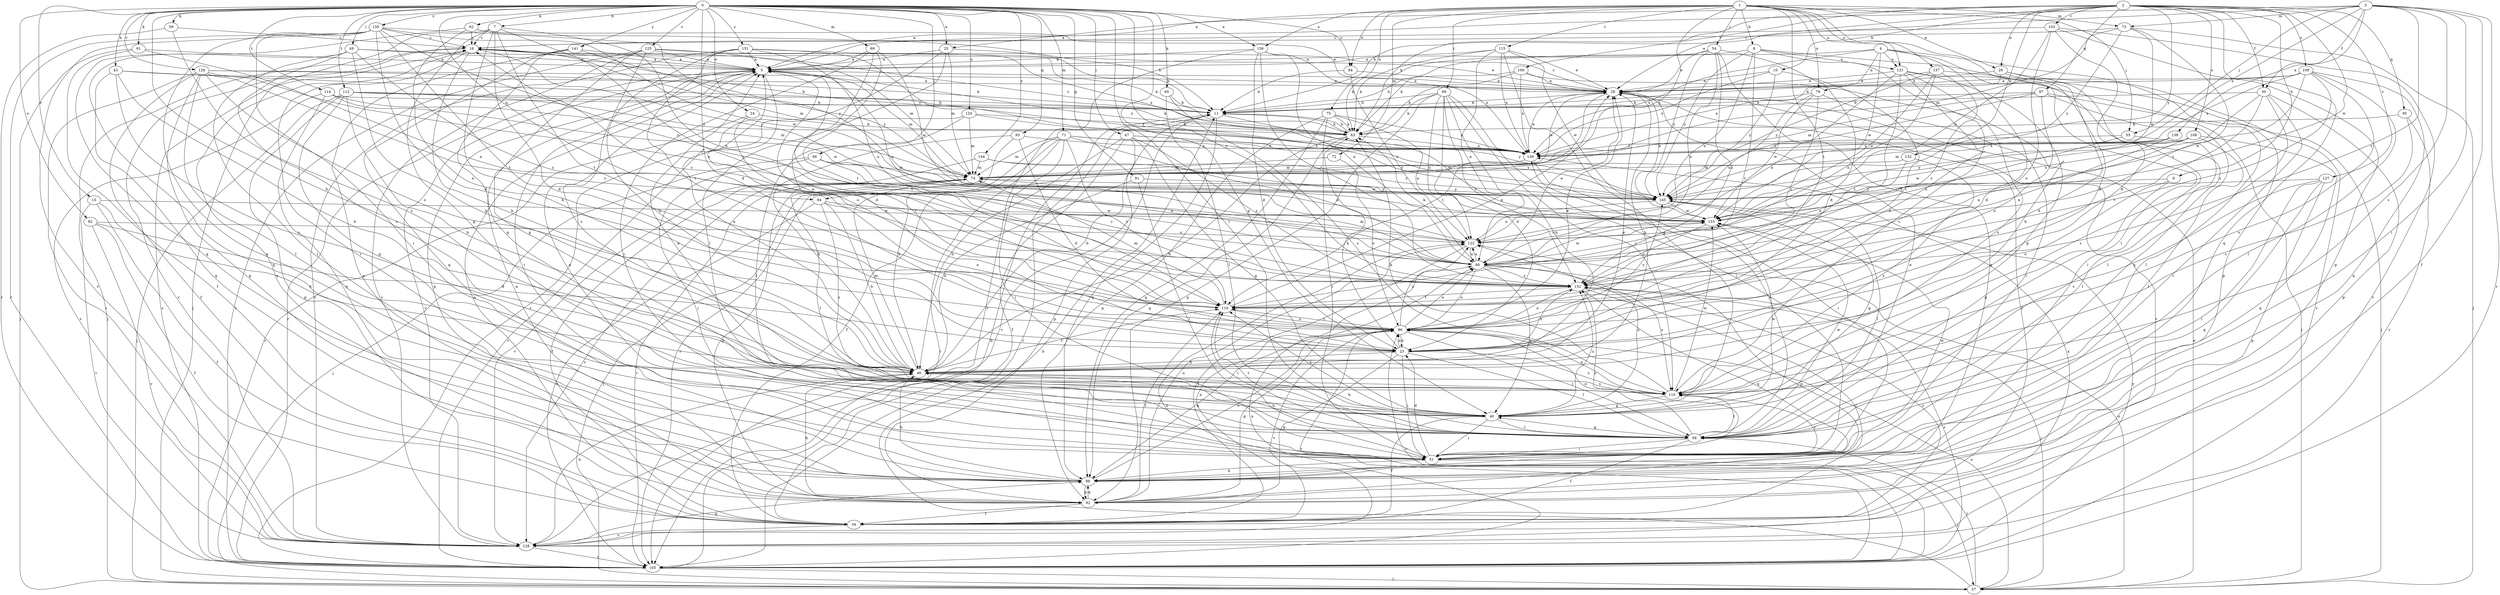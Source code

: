 strict digraph  {
0;
1;
2;
3;
4;
5;
7;
8;
9;
10;
11;
15;
16;
23;
24;
25;
26;
28;
30;
34;
40;
43;
46;
47;
49;
51;
54;
55;
57;
59;
60;
61;
62;
63;
66;
68;
69;
71;
72;
73;
74;
75;
79;
80;
82;
84;
86;
91;
92;
93;
94;
95;
97;
98;
99;
100;
103;
105;
108;
109;
110;
112;
114;
115;
116;
120;
121;
122;
125;
126;
127;
128;
132;
133;
136;
137;
138;
139;
141;
144;
145;
150;
151;
152;
0 -> 7  [label=b];
0 -> 15  [label=c];
0 -> 23  [label=d];
0 -> 24  [label=e];
0 -> 25  [label=e];
0 -> 40  [label=g];
0 -> 43  [label=h];
0 -> 46  [label=h];
0 -> 47  [label=i];
0 -> 49  [label=i];
0 -> 59  [label=k];
0 -> 60  [label=k];
0 -> 61  [label=k];
0 -> 62  [label=k];
0 -> 66  [label=l];
0 -> 68  [label=l];
0 -> 69  [label=m];
0 -> 71  [label=m];
0 -> 82  [label=o];
0 -> 84  [label=o];
0 -> 91  [label=p];
0 -> 93  [label=q];
0 -> 94  [label=q];
0 -> 112  [label=t];
0 -> 114  [label=t];
0 -> 120  [label=u];
0 -> 125  [label=v];
0 -> 126  [label=v];
0 -> 136  [label=x];
0 -> 141  [label=y];
0 -> 144  [label=y];
0 -> 150  [label=z];
0 -> 151  [label=z];
0 -> 152  [label=z];
1 -> 8  [label=b];
1 -> 25  [label=e];
1 -> 26  [label=e];
1 -> 46  [label=h];
1 -> 54  [label=j];
1 -> 55  [label=j];
1 -> 72  [label=m];
1 -> 73  [label=m];
1 -> 75  [label=n];
1 -> 79  [label=n];
1 -> 84  [label=o];
1 -> 94  [label=q];
1 -> 99  [label=r];
1 -> 115  [label=t];
1 -> 116  [label=t];
1 -> 121  [label=u];
1 -> 136  [label=x];
1 -> 137  [label=x];
2 -> 5  [label=a];
2 -> 9  [label=b];
2 -> 10  [label=b];
2 -> 26  [label=e];
2 -> 28  [label=e];
2 -> 30  [label=f];
2 -> 63  [label=k];
2 -> 95  [label=q];
2 -> 97  [label=q];
2 -> 98  [label=q];
2 -> 100  [label=r];
2 -> 103  [label=r];
2 -> 108  [label=s];
2 -> 109  [label=s];
2 -> 127  [label=v];
2 -> 132  [label=w];
2 -> 133  [label=w];
2 -> 145  [label=y];
3 -> 5  [label=a];
3 -> 11  [label=b];
3 -> 30  [label=f];
3 -> 34  [label=f];
3 -> 51  [label=i];
3 -> 55  [label=j];
3 -> 73  [label=m];
3 -> 105  [label=r];
3 -> 110  [label=s];
3 -> 138  [label=x];
3 -> 139  [label=x];
3 -> 152  [label=z];
4 -> 23  [label=d];
4 -> 63  [label=k];
4 -> 68  [label=l];
4 -> 79  [label=n];
4 -> 92  [label=p];
4 -> 121  [label=u];
4 -> 133  [label=w];
4 -> 139  [label=x];
5 -> 28  [label=e];
5 -> 51  [label=i];
5 -> 74  [label=m];
5 -> 86  [label=o];
5 -> 92  [label=p];
5 -> 105  [label=r];
5 -> 116  [label=t];
5 -> 128  [label=v];
5 -> 139  [label=x];
7 -> 16  [label=c];
7 -> 23  [label=d];
7 -> 40  [label=g];
7 -> 46  [label=h];
7 -> 57  [label=j];
7 -> 80  [label=n];
7 -> 116  [label=t];
7 -> 152  [label=z];
8 -> 63  [label=k];
8 -> 98  [label=q];
8 -> 110  [label=s];
8 -> 116  [label=t];
8 -> 121  [label=u];
8 -> 122  [label=u];
8 -> 145  [label=y];
9 -> 40  [label=g];
9 -> 86  [label=o];
9 -> 145  [label=y];
10 -> 28  [label=e];
10 -> 116  [label=t];
10 -> 139  [label=x];
10 -> 145  [label=y];
11 -> 63  [label=k];
11 -> 98  [label=q];
11 -> 105  [label=r];
11 -> 128  [label=v];
11 -> 133  [label=w];
15 -> 34  [label=f];
15 -> 46  [label=h];
15 -> 128  [label=v];
15 -> 133  [label=w];
16 -> 5  [label=a];
16 -> 46  [label=h];
16 -> 51  [label=i];
16 -> 57  [label=j];
16 -> 74  [label=m];
16 -> 128  [label=v];
16 -> 145  [label=y];
23 -> 46  [label=h];
23 -> 51  [label=i];
23 -> 63  [label=k];
23 -> 68  [label=l];
23 -> 86  [label=o];
23 -> 92  [label=p];
23 -> 110  [label=s];
23 -> 152  [label=z];
24 -> 63  [label=k];
24 -> 105  [label=r];
24 -> 116  [label=t];
25 -> 5  [label=a];
25 -> 11  [label=b];
25 -> 68  [label=l];
25 -> 74  [label=m];
25 -> 105  [label=r];
26 -> 23  [label=d];
26 -> 28  [label=e];
26 -> 51  [label=i];
26 -> 128  [label=v];
26 -> 139  [label=x];
28 -> 11  [label=b];
28 -> 16  [label=c];
28 -> 34  [label=f];
28 -> 46  [label=h];
28 -> 116  [label=t];
28 -> 128  [label=v];
30 -> 11  [label=b];
30 -> 51  [label=i];
30 -> 68  [label=l];
30 -> 92  [label=p];
30 -> 116  [label=t];
30 -> 122  [label=u];
34 -> 5  [label=a];
34 -> 80  [label=n];
34 -> 128  [label=v];
34 -> 152  [label=z];
40 -> 5  [label=a];
40 -> 34  [label=f];
40 -> 46  [label=h];
40 -> 51  [label=i];
40 -> 68  [label=l];
40 -> 116  [label=t];
40 -> 122  [label=u];
40 -> 133  [label=w];
40 -> 152  [label=z];
43 -> 11  [label=b];
43 -> 28  [label=e];
43 -> 46  [label=h];
43 -> 98  [label=q];
43 -> 110  [label=s];
46 -> 5  [label=a];
46 -> 11  [label=b];
46 -> 28  [label=e];
46 -> 74  [label=m];
46 -> 110  [label=s];
46 -> 116  [label=t];
47 -> 34  [label=f];
47 -> 40  [label=g];
47 -> 46  [label=h];
47 -> 92  [label=p];
47 -> 139  [label=x];
47 -> 145  [label=y];
47 -> 152  [label=z];
49 -> 5  [label=a];
49 -> 28  [label=e];
49 -> 46  [label=h];
49 -> 51  [label=i];
49 -> 98  [label=q];
49 -> 110  [label=s];
49 -> 152  [label=z];
51 -> 5  [label=a];
51 -> 23  [label=d];
51 -> 57  [label=j];
51 -> 98  [label=q];
51 -> 110  [label=s];
51 -> 133  [label=w];
51 -> 152  [label=z];
54 -> 5  [label=a];
54 -> 23  [label=d];
54 -> 28  [label=e];
54 -> 80  [label=n];
54 -> 98  [label=q];
54 -> 145  [label=y];
54 -> 152  [label=z];
55 -> 68  [label=l];
55 -> 122  [label=u];
55 -> 139  [label=x];
57 -> 11  [label=b];
57 -> 28  [label=e];
57 -> 68  [label=l];
57 -> 86  [label=o];
57 -> 122  [label=u];
59 -> 16  [label=c];
59 -> 105  [label=r];
59 -> 110  [label=s];
60 -> 11  [label=b];
60 -> 68  [label=l];
60 -> 110  [label=s];
61 -> 5  [label=a];
61 -> 34  [label=f];
61 -> 57  [label=j];
61 -> 80  [label=n];
62 -> 11  [label=b];
62 -> 16  [label=c];
62 -> 28  [label=e];
62 -> 86  [label=o];
62 -> 98  [label=q];
63 -> 11  [label=b];
63 -> 16  [label=c];
63 -> 46  [label=h];
63 -> 98  [label=q];
63 -> 139  [label=x];
66 -> 51  [label=i];
66 -> 57  [label=j];
66 -> 74  [label=m];
66 -> 80  [label=n];
66 -> 152  [label=z];
68 -> 28  [label=e];
68 -> 34  [label=f];
68 -> 40  [label=g];
68 -> 46  [label=h];
68 -> 51  [label=i];
68 -> 86  [label=o];
68 -> 116  [label=t];
68 -> 133  [label=w];
68 -> 139  [label=x];
69 -> 5  [label=a];
69 -> 23  [label=d];
69 -> 51  [label=i];
69 -> 116  [label=t];
69 -> 133  [label=w];
71 -> 34  [label=f];
71 -> 46  [label=h];
71 -> 51  [label=i];
71 -> 74  [label=m];
71 -> 80  [label=n];
71 -> 105  [label=r];
71 -> 116  [label=t];
71 -> 139  [label=x];
71 -> 145  [label=y];
72 -> 74  [label=m];
72 -> 86  [label=o];
73 -> 16  [label=c];
73 -> 57  [label=j];
73 -> 74  [label=m];
73 -> 133  [label=w];
73 -> 145  [label=y];
73 -> 152  [label=z];
74 -> 28  [label=e];
74 -> 34  [label=f];
74 -> 57  [label=j];
74 -> 68  [label=l];
74 -> 92  [label=p];
74 -> 105  [label=r];
74 -> 128  [label=v];
74 -> 145  [label=y];
75 -> 51  [label=i];
75 -> 63  [label=k];
75 -> 92  [label=p];
75 -> 98  [label=q];
75 -> 122  [label=u];
75 -> 139  [label=x];
79 -> 11  [label=b];
79 -> 51  [label=i];
79 -> 122  [label=u];
79 -> 133  [label=w];
79 -> 152  [label=z];
80 -> 28  [label=e];
80 -> 40  [label=g];
80 -> 63  [label=k];
80 -> 74  [label=m];
80 -> 86  [label=o];
80 -> 92  [label=p];
80 -> 110  [label=s];
80 -> 122  [label=u];
80 -> 133  [label=w];
80 -> 152  [label=z];
82 -> 23  [label=d];
82 -> 34  [label=f];
82 -> 122  [label=u];
82 -> 128  [label=v];
84 -> 11  [label=b];
84 -> 28  [label=e];
84 -> 122  [label=u];
86 -> 23  [label=d];
86 -> 28  [label=e];
86 -> 68  [label=l];
86 -> 80  [label=n];
86 -> 92  [label=p];
86 -> 98  [label=q];
86 -> 105  [label=r];
86 -> 116  [label=t];
86 -> 122  [label=u];
86 -> 128  [label=v];
86 -> 145  [label=y];
91 -> 46  [label=h];
91 -> 51  [label=i];
91 -> 145  [label=y];
92 -> 5  [label=a];
92 -> 16  [label=c];
92 -> 34  [label=f];
92 -> 46  [label=h];
92 -> 98  [label=q];
92 -> 116  [label=t];
92 -> 122  [label=u];
93 -> 23  [label=d];
93 -> 46  [label=h];
93 -> 105  [label=r];
93 -> 139  [label=x];
94 -> 46  [label=h];
94 -> 86  [label=o];
94 -> 105  [label=r];
94 -> 110  [label=s];
94 -> 133  [label=w];
95 -> 63  [label=k];
95 -> 110  [label=s];
95 -> 128  [label=v];
97 -> 11  [label=b];
97 -> 68  [label=l];
97 -> 74  [label=m];
97 -> 86  [label=o];
97 -> 110  [label=s];
97 -> 145  [label=y];
98 -> 46  [label=h];
98 -> 86  [label=o];
98 -> 92  [label=p];
99 -> 11  [label=b];
99 -> 23  [label=d];
99 -> 46  [label=h];
99 -> 51  [label=i];
99 -> 63  [label=k];
99 -> 92  [label=p];
99 -> 110  [label=s];
99 -> 122  [label=u];
99 -> 152  [label=z];
100 -> 11  [label=b];
100 -> 28  [label=e];
100 -> 46  [label=h];
100 -> 63  [label=k];
100 -> 139  [label=x];
103 -> 16  [label=c];
103 -> 23  [label=d];
103 -> 86  [label=o];
103 -> 92  [label=p];
103 -> 105  [label=r];
103 -> 133  [label=w];
105 -> 11  [label=b];
105 -> 16  [label=c];
105 -> 57  [label=j];
105 -> 80  [label=n];
105 -> 86  [label=o];
105 -> 122  [label=u];
105 -> 145  [label=y];
105 -> 152  [label=z];
108 -> 68  [label=l];
108 -> 80  [label=n];
108 -> 98  [label=q];
108 -> 133  [label=w];
108 -> 139  [label=x];
108 -> 145  [label=y];
109 -> 11  [label=b];
109 -> 28  [label=e];
109 -> 68  [label=l];
109 -> 98  [label=q];
109 -> 110  [label=s];
109 -> 133  [label=w];
109 -> 139  [label=x];
109 -> 152  [label=z];
110 -> 40  [label=g];
110 -> 63  [label=k];
110 -> 68  [label=l];
110 -> 86  [label=o];
110 -> 133  [label=w];
112 -> 11  [label=b];
112 -> 40  [label=g];
112 -> 46  [label=h];
112 -> 57  [label=j];
112 -> 63  [label=k];
112 -> 92  [label=p];
112 -> 139  [label=x];
114 -> 11  [label=b];
114 -> 74  [label=m];
114 -> 98  [label=q];
114 -> 128  [label=v];
114 -> 133  [label=w];
115 -> 5  [label=a];
115 -> 28  [label=e];
115 -> 40  [label=g];
115 -> 63  [label=k];
115 -> 80  [label=n];
115 -> 133  [label=w];
115 -> 139  [label=x];
116 -> 5  [label=a];
116 -> 28  [label=e];
116 -> 68  [label=l];
116 -> 74  [label=m];
116 -> 86  [label=o];
120 -> 63  [label=k];
120 -> 68  [label=l];
120 -> 74  [label=m];
120 -> 105  [label=r];
120 -> 145  [label=y];
121 -> 23  [label=d];
121 -> 28  [label=e];
121 -> 40  [label=g];
121 -> 57  [label=j];
121 -> 80  [label=n];
121 -> 110  [label=s];
121 -> 116  [label=t];
122 -> 5  [label=a];
122 -> 34  [label=f];
122 -> 80  [label=n];
125 -> 5  [label=a];
125 -> 40  [label=g];
125 -> 63  [label=k];
125 -> 74  [label=m];
125 -> 105  [label=r];
125 -> 110  [label=s];
125 -> 128  [label=v];
126 -> 11  [label=b];
126 -> 28  [label=e];
126 -> 34  [label=f];
126 -> 68  [label=l];
126 -> 86  [label=o];
126 -> 98  [label=q];
126 -> 122  [label=u];
126 -> 128  [label=v];
126 -> 152  [label=z];
127 -> 51  [label=i];
127 -> 92  [label=p];
127 -> 98  [label=q];
127 -> 110  [label=s];
127 -> 145  [label=y];
128 -> 46  [label=h];
128 -> 98  [label=q];
128 -> 105  [label=r];
128 -> 139  [label=x];
132 -> 74  [label=m];
132 -> 80  [label=n];
132 -> 110  [label=s];
133 -> 122  [label=u];
133 -> 152  [label=z];
136 -> 5  [label=a];
136 -> 23  [label=d];
136 -> 80  [label=n];
136 -> 105  [label=r];
136 -> 139  [label=x];
136 -> 152  [label=z];
137 -> 28  [label=e];
137 -> 57  [label=j];
137 -> 80  [label=n];
137 -> 133  [label=w];
137 -> 145  [label=y];
137 -> 152  [label=z];
138 -> 74  [label=m];
138 -> 80  [label=n];
138 -> 139  [label=x];
139 -> 16  [label=c];
139 -> 28  [label=e];
139 -> 51  [label=i];
139 -> 74  [label=m];
141 -> 5  [label=a];
141 -> 40  [label=g];
141 -> 92  [label=p];
141 -> 98  [label=q];
141 -> 145  [label=y];
144 -> 74  [label=m];
144 -> 128  [label=v];
144 -> 133  [label=w];
144 -> 145  [label=y];
145 -> 28  [label=e];
145 -> 40  [label=g];
145 -> 68  [label=l];
145 -> 122  [label=u];
145 -> 133  [label=w];
150 -> 16  [label=c];
150 -> 23  [label=d];
150 -> 51  [label=i];
150 -> 98  [label=q];
150 -> 105  [label=r];
150 -> 116  [label=t];
150 -> 122  [label=u];
150 -> 128  [label=v];
150 -> 133  [label=w];
150 -> 145  [label=y];
151 -> 5  [label=a];
151 -> 46  [label=h];
151 -> 80  [label=n];
151 -> 116  [label=t];
151 -> 128  [label=v];
151 -> 139  [label=x];
151 -> 145  [label=y];
152 -> 16  [label=c];
152 -> 34  [label=f];
152 -> 57  [label=j];
152 -> 86  [label=o];
152 -> 98  [label=q];
152 -> 116  [label=t];
}
